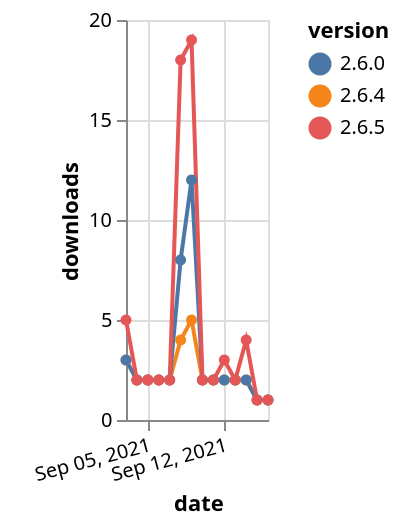 {"$schema": "https://vega.github.io/schema/vega-lite/v5.json", "description": "A simple bar chart with embedded data.", "data": {"values": [{"date": "2021-09-03", "total": 2705, "delta": 3, "version": "2.6.4"}, {"date": "2021-09-04", "total": 2707, "delta": 2, "version": "2.6.4"}, {"date": "2021-09-05", "total": 2709, "delta": 2, "version": "2.6.4"}, {"date": "2021-09-06", "total": 2711, "delta": 2, "version": "2.6.4"}, {"date": "2021-09-07", "total": 2713, "delta": 2, "version": "2.6.4"}, {"date": "2021-09-08", "total": 2717, "delta": 4, "version": "2.6.4"}, {"date": "2021-09-09", "total": 2722, "delta": 5, "version": "2.6.4"}, {"date": "2021-09-10", "total": 2724, "delta": 2, "version": "2.6.4"}, {"date": "2021-09-11", "total": 2726, "delta": 2, "version": "2.6.4"}, {"date": "2021-09-12", "total": 2728, "delta": 2, "version": "2.6.4"}, {"date": "2021-09-13", "total": 2730, "delta": 2, "version": "2.6.4"}, {"date": "2021-09-14", "total": 2732, "delta": 2, "version": "2.6.4"}, {"date": "2021-09-15", "total": 2733, "delta": 1, "version": "2.6.4"}, {"date": "2021-09-16", "total": 2734, "delta": 1, "version": "2.6.4"}, {"date": "2021-09-03", "total": 4956, "delta": 3, "version": "2.6.0"}, {"date": "2021-09-04", "total": 4958, "delta": 2, "version": "2.6.0"}, {"date": "2021-09-05", "total": 4960, "delta": 2, "version": "2.6.0"}, {"date": "2021-09-06", "total": 4962, "delta": 2, "version": "2.6.0"}, {"date": "2021-09-07", "total": 4964, "delta": 2, "version": "2.6.0"}, {"date": "2021-09-08", "total": 4972, "delta": 8, "version": "2.6.0"}, {"date": "2021-09-09", "total": 4984, "delta": 12, "version": "2.6.0"}, {"date": "2021-09-10", "total": 4986, "delta": 2, "version": "2.6.0"}, {"date": "2021-09-11", "total": 4988, "delta": 2, "version": "2.6.0"}, {"date": "2021-09-12", "total": 4990, "delta": 2, "version": "2.6.0"}, {"date": "2021-09-13", "total": 4992, "delta": 2, "version": "2.6.0"}, {"date": "2021-09-14", "total": 4994, "delta": 2, "version": "2.6.0"}, {"date": "2021-09-15", "total": 4995, "delta": 1, "version": "2.6.0"}, {"date": "2021-09-16", "total": 4996, "delta": 1, "version": "2.6.0"}, {"date": "2021-09-03", "total": 3676, "delta": 5, "version": "2.6.5"}, {"date": "2021-09-04", "total": 3678, "delta": 2, "version": "2.6.5"}, {"date": "2021-09-05", "total": 3680, "delta": 2, "version": "2.6.5"}, {"date": "2021-09-06", "total": 3682, "delta": 2, "version": "2.6.5"}, {"date": "2021-09-07", "total": 3684, "delta": 2, "version": "2.6.5"}, {"date": "2021-09-08", "total": 3702, "delta": 18, "version": "2.6.5"}, {"date": "2021-09-09", "total": 3721, "delta": 19, "version": "2.6.5"}, {"date": "2021-09-10", "total": 3723, "delta": 2, "version": "2.6.5"}, {"date": "2021-09-11", "total": 3725, "delta": 2, "version": "2.6.5"}, {"date": "2021-09-12", "total": 3728, "delta": 3, "version": "2.6.5"}, {"date": "2021-09-13", "total": 3730, "delta": 2, "version": "2.6.5"}, {"date": "2021-09-14", "total": 3734, "delta": 4, "version": "2.6.5"}, {"date": "2021-09-15", "total": 3735, "delta": 1, "version": "2.6.5"}, {"date": "2021-09-16", "total": 3736, "delta": 1, "version": "2.6.5"}]}, "width": "container", "mark": {"type": "line", "point": {"filled": true}}, "encoding": {"x": {"field": "date", "type": "temporal", "timeUnit": "yearmonthdate", "title": "date", "axis": {"labelAngle": -15}}, "y": {"field": "delta", "type": "quantitative", "title": "downloads"}, "color": {"field": "version", "type": "nominal"}, "tooltip": {"field": "delta"}}}